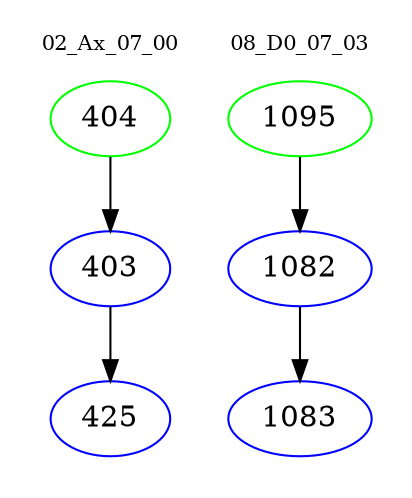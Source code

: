 digraph{
subgraph cluster_0 {
color = white
label = "02_Ax_07_00";
fontsize=10;
T0_404 [label="404", color="green"]
T0_404 -> T0_403 [color="black"]
T0_403 [label="403", color="blue"]
T0_403 -> T0_425 [color="black"]
T0_425 [label="425", color="blue"]
}
subgraph cluster_1 {
color = white
label = "08_D0_07_03";
fontsize=10;
T1_1095 [label="1095", color="green"]
T1_1095 -> T1_1082 [color="black"]
T1_1082 [label="1082", color="blue"]
T1_1082 -> T1_1083 [color="black"]
T1_1083 [label="1083", color="blue"]
}
}
